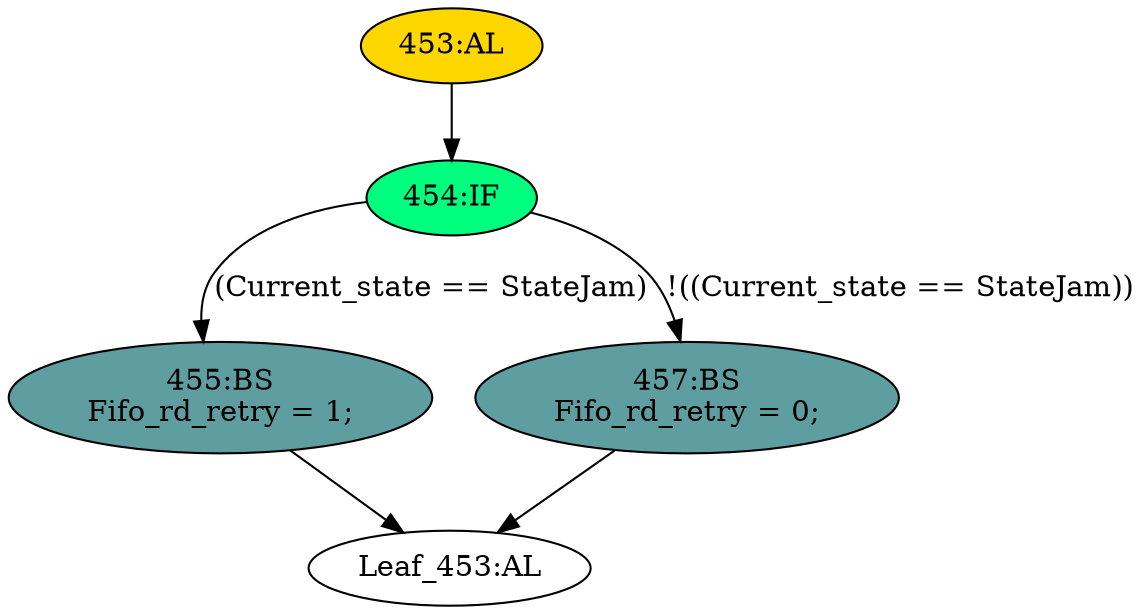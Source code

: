 strict digraph "" {
	node [label="\N"];
	"Leaf_453:AL"	 [def_var="['Fifo_rd_retry']",
		label="Leaf_453:AL"];
	"455:BS"	 [ast="<pyverilog.vparser.ast.BlockingSubstitution object at 0x7f104a57c550>",
		fillcolor=cadetblue,
		label="455:BS
Fifo_rd_retry = 1;",
		statements="[<pyverilog.vparser.ast.BlockingSubstitution object at 0x7f104a57c550>]",
		style=filled,
		typ=BlockingSubstitution];
	"455:BS" -> "Leaf_453:AL"	 [cond="[]",
		lineno=None];
	"454:IF"	 [ast="<pyverilog.vparser.ast.IfStatement object at 0x7f104a57c750>",
		fillcolor=springgreen,
		label="454:IF",
		statements="[]",
		style=filled,
		typ=IfStatement];
	"454:IF" -> "455:BS"	 [cond="['Current_state', 'StateJam']",
		label="(Current_state == StateJam)",
		lineno=454];
	"457:BS"	 [ast="<pyverilog.vparser.ast.BlockingSubstitution object at 0x7f104a57c790>",
		fillcolor=cadetblue,
		label="457:BS
Fifo_rd_retry = 0;",
		statements="[<pyverilog.vparser.ast.BlockingSubstitution object at 0x7f104a57c790>]",
		style=filled,
		typ=BlockingSubstitution];
	"454:IF" -> "457:BS"	 [cond="['Current_state', 'StateJam']",
		label="!((Current_state == StateJam))",
		lineno=454];
	"457:BS" -> "Leaf_453:AL"	 [cond="[]",
		lineno=None];
	"453:AL"	 [ast="<pyverilog.vparser.ast.Always object at 0x7f104a57c9d0>",
		clk_sens=False,
		fillcolor=gold,
		label="453:AL",
		sens="['Current_state']",
		statements="[]",
		style=filled,
		typ=Always,
		use_var="['StateJam', 'Current_state']"];
	"453:AL" -> "454:IF"	 [cond="[]",
		lineno=None];
}
